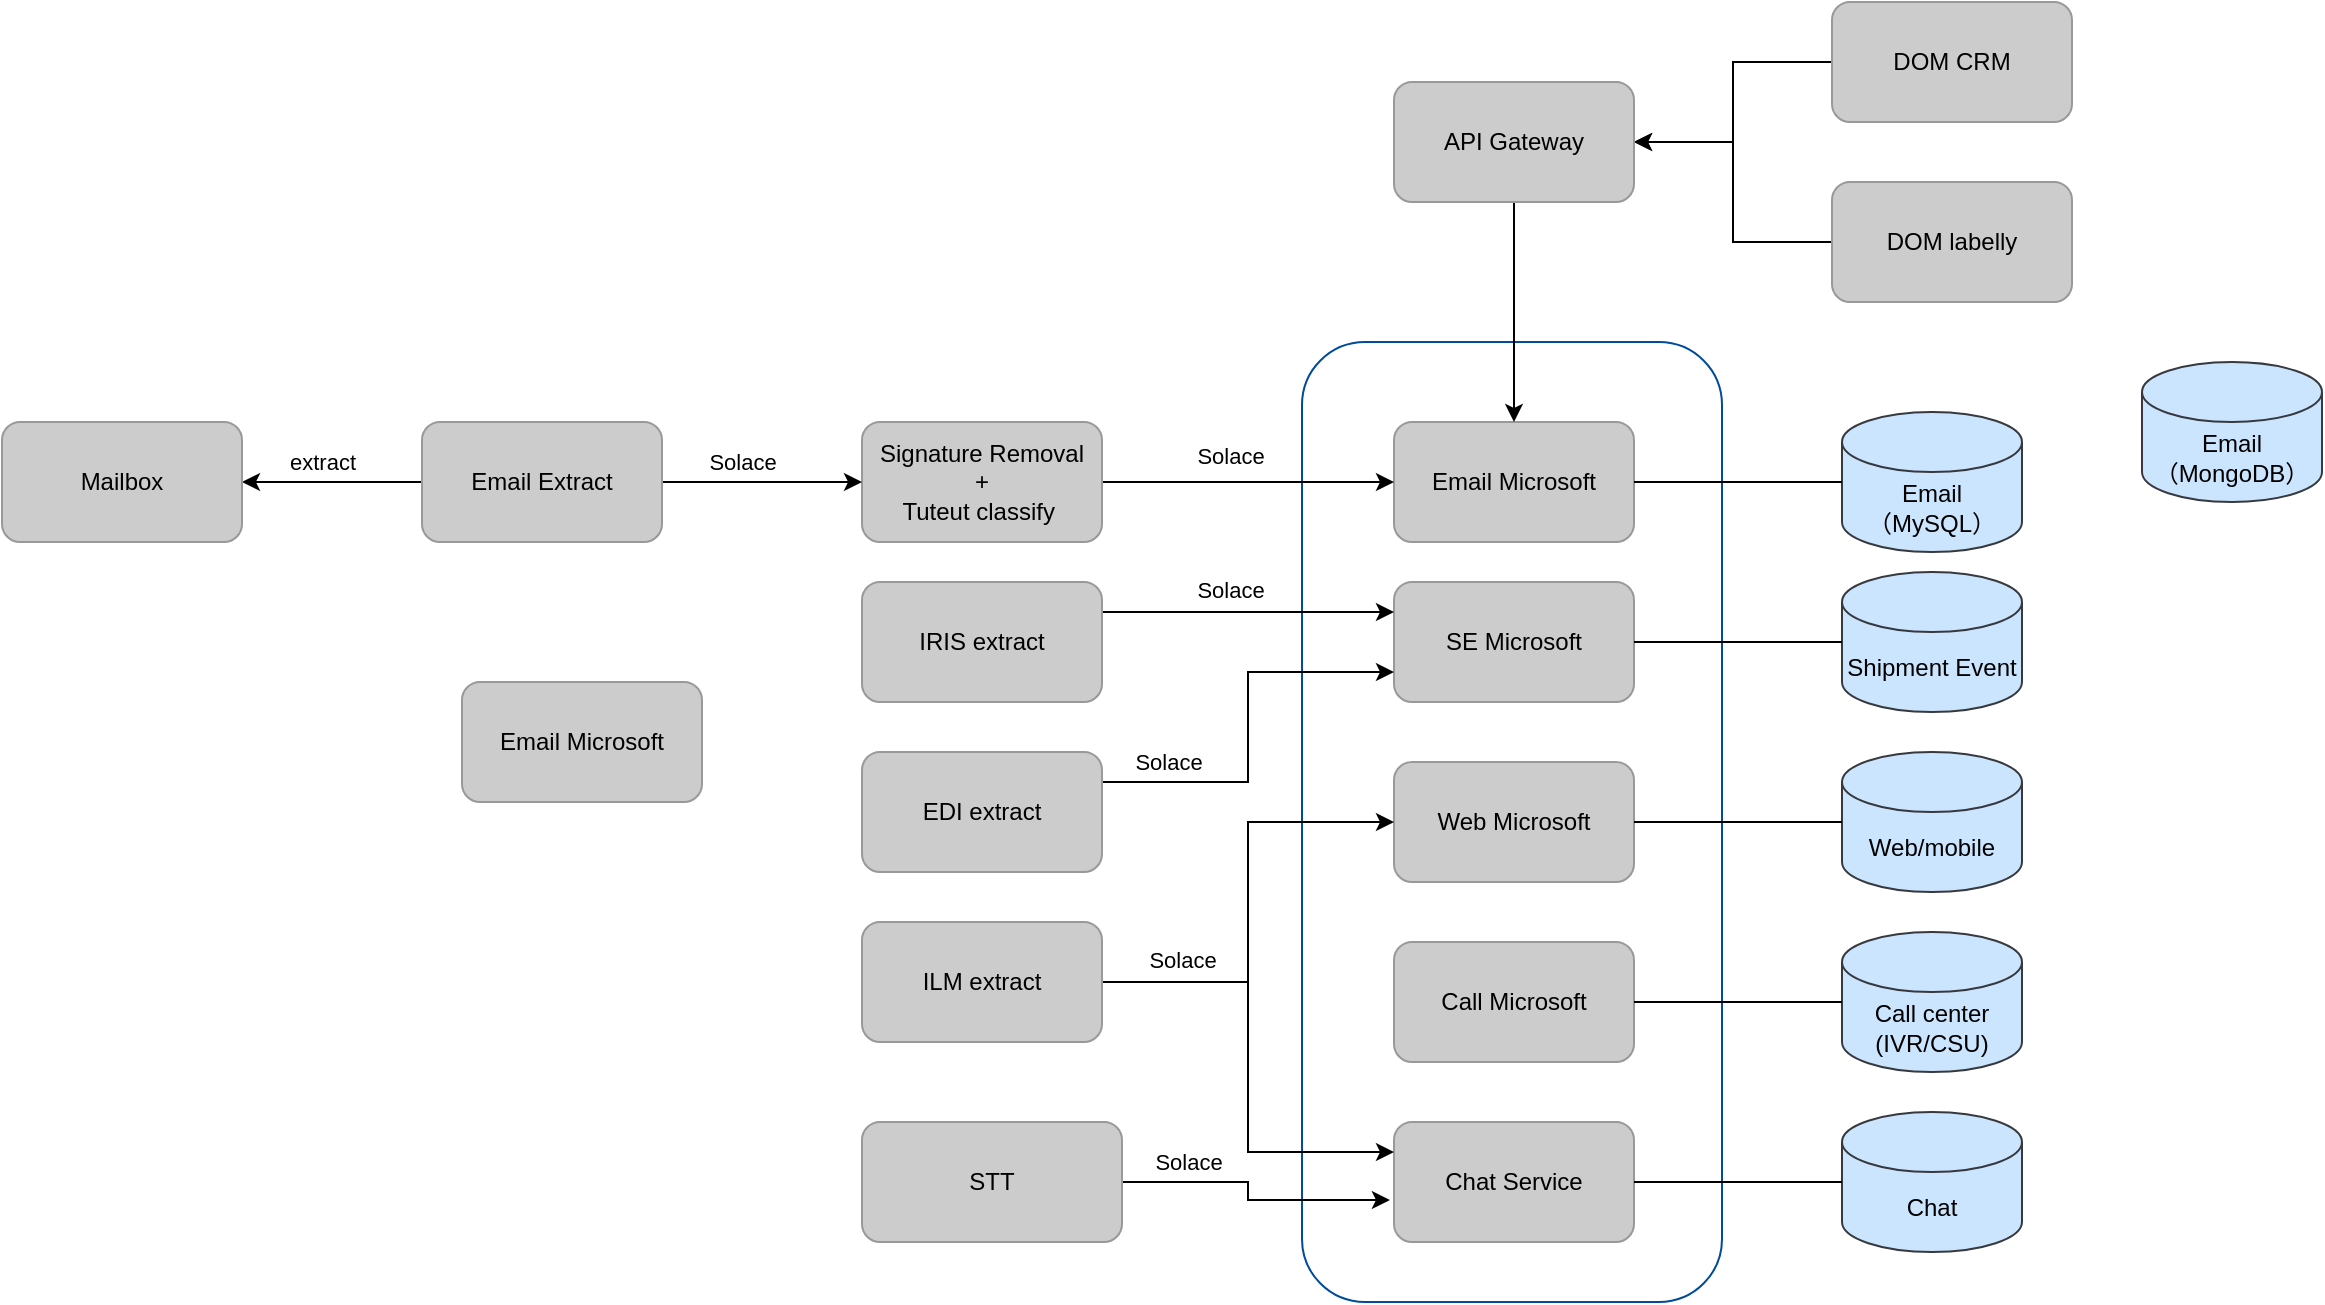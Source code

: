 <mxfile version="14.4.8" type="github">
  <diagram id="49KzD0q_o52CGu3O8EtS" name="Page-1">
    <mxGraphModel dx="2249" dy="1931" grid="1" gridSize="10" guides="1" tooltips="1" connect="1" arrows="1" fold="1" page="1" pageScale="1" pageWidth="827" pageHeight="1169" math="0" shadow="0">
      <root>
        <mxCell id="0" />
        <mxCell id="1" parent="0" />
        <mxCell id="RPP7evLBG8meGlh0PdTi-4" value="" style="rounded=1;whiteSpace=wrap;html=1;fillColor=none;strokeColor=#004C99;" vertex="1" parent="1">
          <mxGeometry x="450" y="130" width="210" height="480" as="geometry" />
        </mxCell>
        <mxCell id="RPP7evLBG8meGlh0PdTi-5" value="Email Microsoft" style="rounded=1;whiteSpace=wrap;html=1;strokeColor=#999999;fillColor=#CCCCCC;" vertex="1" parent="1">
          <mxGeometry x="496" y="170" width="120" height="60" as="geometry" />
        </mxCell>
        <mxCell id="RPP7evLBG8meGlh0PdTi-6" value="SE Microsoft" style="rounded=1;whiteSpace=wrap;html=1;strokeColor=#999999;fillColor=#CCCCCC;" vertex="1" parent="1">
          <mxGeometry x="496" y="250" width="120" height="60" as="geometry" />
        </mxCell>
        <mxCell id="RPP7evLBG8meGlh0PdTi-7" value="Web Microsoft" style="rounded=1;whiteSpace=wrap;html=1;strokeColor=#999999;fillColor=#CCCCCC;" vertex="1" parent="1">
          <mxGeometry x="496" y="340" width="120" height="60" as="geometry" />
        </mxCell>
        <mxCell id="RPP7evLBG8meGlh0PdTi-8" value="Call Microsoft" style="rounded=1;whiteSpace=wrap;html=1;strokeColor=#999999;fillColor=#CCCCCC;" vertex="1" parent="1">
          <mxGeometry x="496" y="430" width="120" height="60" as="geometry" />
        </mxCell>
        <mxCell id="RPP7evLBG8meGlh0PdTi-9" value="Chat Service" style="rounded=1;whiteSpace=wrap;html=1;strokeColor=#999999;fillColor=#CCCCCC;" vertex="1" parent="1">
          <mxGeometry x="496" y="520" width="120" height="60" as="geometry" />
        </mxCell>
        <mxCell id="RPP7evLBG8meGlh0PdTi-10" value="Call center &lt;br&gt;(IVR/CSU)" style="shape=cylinder3;whiteSpace=wrap;html=1;boundedLbl=1;backgroundOutline=1;size=15;strokeColor=#36393d;fillColor=#cce5ff;" vertex="1" parent="1">
          <mxGeometry x="720" y="425" width="90" height="70" as="geometry" />
        </mxCell>
        <mxCell id="RPP7evLBG8meGlh0PdTi-12" value="Web/mobile" style="shape=cylinder3;whiteSpace=wrap;html=1;boundedLbl=1;backgroundOutline=1;size=15;strokeColor=#36393d;fillColor=#cce5ff;" vertex="1" parent="1">
          <mxGeometry x="720" y="335" width="90" height="70" as="geometry" />
        </mxCell>
        <mxCell id="RPP7evLBG8meGlh0PdTi-13" value="Email&lt;br&gt;（MySQL）" style="shape=cylinder3;whiteSpace=wrap;html=1;boundedLbl=1;backgroundOutline=1;size=15;strokeColor=#36393d;fillColor=#cce5ff;" vertex="1" parent="1">
          <mxGeometry x="720" y="165" width="90" height="70" as="geometry" />
        </mxCell>
        <mxCell id="RPP7evLBG8meGlh0PdTi-14" value="Shipment Event" style="shape=cylinder3;whiteSpace=wrap;html=1;boundedLbl=1;backgroundOutline=1;size=15;strokeColor=#36393d;fillColor=#cce5ff;" vertex="1" parent="1">
          <mxGeometry x="720" y="245" width="90" height="70" as="geometry" />
        </mxCell>
        <mxCell id="RPP7evLBG8meGlh0PdTi-15" value="Email&lt;br&gt;（MongoDB）" style="shape=cylinder3;whiteSpace=wrap;html=1;boundedLbl=1;backgroundOutline=1;size=15;strokeColor=#36393d;fillColor=#cce5ff;" vertex="1" parent="1">
          <mxGeometry x="870" y="140" width="90" height="70" as="geometry" />
        </mxCell>
        <mxCell id="RPP7evLBG8meGlh0PdTi-16" value="Chat" style="shape=cylinder3;whiteSpace=wrap;html=1;boundedLbl=1;backgroundOutline=1;size=15;strokeColor=#36393d;fillColor=#cce5ff;" vertex="1" parent="1">
          <mxGeometry x="720" y="515" width="90" height="70" as="geometry" />
        </mxCell>
        <mxCell id="RPP7evLBG8meGlh0PdTi-24" style="edgeStyle=orthogonalEdgeStyle;rounded=0;orthogonalLoop=1;jettySize=auto;html=1;entryX=0;entryY=0.5;entryDx=0;entryDy=0;" edge="1" parent="1" source="RPP7evLBG8meGlh0PdTi-17" target="RPP7evLBG8meGlh0PdTi-5">
          <mxGeometry relative="1" as="geometry" />
        </mxCell>
        <mxCell id="RPP7evLBG8meGlh0PdTi-25" value="Solace" style="edgeLabel;html=1;align=center;verticalAlign=middle;resizable=0;points=[];" vertex="1" connectable="0" parent="RPP7evLBG8meGlh0PdTi-24">
          <mxGeometry x="-0.137" y="-1" relative="1" as="geometry">
            <mxPoint x="1" y="-14" as="offset" />
          </mxGeometry>
        </mxCell>
        <mxCell id="RPP7evLBG8meGlh0PdTi-17" value="Signature Removal&lt;br&gt;+&lt;br&gt;Tuteut classify&amp;nbsp;" style="rounded=1;whiteSpace=wrap;html=1;strokeColor=#999999;fillColor=#CCCCCC;" vertex="1" parent="1">
          <mxGeometry x="230" y="170" width="120" height="60" as="geometry" />
        </mxCell>
        <mxCell id="RPP7evLBG8meGlh0PdTi-39" style="edgeStyle=orthogonalEdgeStyle;rounded=0;orthogonalLoop=1;jettySize=auto;html=1;entryX=0;entryY=0.5;entryDx=0;entryDy=0;" edge="1" parent="1" source="RPP7evLBG8meGlh0PdTi-18" target="RPP7evLBG8meGlh0PdTi-17">
          <mxGeometry relative="1" as="geometry" />
        </mxCell>
        <mxCell id="RPP7evLBG8meGlh0PdTi-42" value="Solace" style="edgeLabel;html=1;align=center;verticalAlign=middle;resizable=0;points=[];" vertex="1" connectable="0" parent="RPP7evLBG8meGlh0PdTi-39">
          <mxGeometry x="-0.2" y="-2" relative="1" as="geometry">
            <mxPoint y="-12" as="offset" />
          </mxGeometry>
        </mxCell>
        <mxCell id="RPP7evLBG8meGlh0PdTi-40" style="edgeStyle=orthogonalEdgeStyle;rounded=0;orthogonalLoop=1;jettySize=auto;html=1;entryX=1;entryY=0.5;entryDx=0;entryDy=0;" edge="1" parent="1" source="RPP7evLBG8meGlh0PdTi-18" target="RPP7evLBG8meGlh0PdTi-19">
          <mxGeometry relative="1" as="geometry" />
        </mxCell>
        <mxCell id="RPP7evLBG8meGlh0PdTi-41" value="extract" style="edgeLabel;html=1;align=center;verticalAlign=middle;resizable=0;points=[];" vertex="1" connectable="0" parent="RPP7evLBG8meGlh0PdTi-40">
          <mxGeometry x="0.244" y="-3" relative="1" as="geometry">
            <mxPoint x="6" y="-7" as="offset" />
          </mxGeometry>
        </mxCell>
        <mxCell id="RPP7evLBG8meGlh0PdTi-18" value="Email Extract" style="rounded=1;whiteSpace=wrap;html=1;strokeColor=#999999;fillColor=#CCCCCC;" vertex="1" parent="1">
          <mxGeometry x="10" y="170" width="120" height="60" as="geometry" />
        </mxCell>
        <mxCell id="RPP7evLBG8meGlh0PdTi-19" value="Mailbox" style="rounded=1;whiteSpace=wrap;html=1;strokeColor=#999999;fillColor=#CCCCCC;" vertex="1" parent="1">
          <mxGeometry x="-200" y="170" width="120" height="60" as="geometry" />
        </mxCell>
        <mxCell id="RPP7evLBG8meGlh0PdTi-26" style="edgeStyle=orthogonalEdgeStyle;rounded=0;orthogonalLoop=1;jettySize=auto;html=1;entryX=0;entryY=0.25;entryDx=0;entryDy=0;" edge="1" parent="1" source="RPP7evLBG8meGlh0PdTi-20" target="RPP7evLBG8meGlh0PdTi-6">
          <mxGeometry relative="1" as="geometry">
            <Array as="points">
              <mxPoint x="390" y="265" />
              <mxPoint x="390" y="265" />
            </Array>
          </mxGeometry>
        </mxCell>
        <mxCell id="RPP7evLBG8meGlh0PdTi-43" value="Solace" style="edgeLabel;html=1;align=center;verticalAlign=middle;resizable=0;points=[];" vertex="1" connectable="0" parent="RPP7evLBG8meGlh0PdTi-26">
          <mxGeometry x="-0.151" y="-1" relative="1" as="geometry">
            <mxPoint x="2" y="-12" as="offset" />
          </mxGeometry>
        </mxCell>
        <mxCell id="RPP7evLBG8meGlh0PdTi-20" value="IRIS extract" style="rounded=1;whiteSpace=wrap;html=1;strokeColor=#999999;fillColor=#CCCCCC;" vertex="1" parent="1">
          <mxGeometry x="230" y="250" width="120" height="60" as="geometry" />
        </mxCell>
        <mxCell id="RPP7evLBG8meGlh0PdTi-27" style="edgeStyle=orthogonalEdgeStyle;rounded=0;orthogonalLoop=1;jettySize=auto;html=1;entryX=0;entryY=0.75;entryDx=0;entryDy=0;" edge="1" parent="1" source="RPP7evLBG8meGlh0PdTi-21" target="RPP7evLBG8meGlh0PdTi-6">
          <mxGeometry relative="1" as="geometry">
            <Array as="points">
              <mxPoint x="423" y="350" />
              <mxPoint x="423" y="295" />
            </Array>
          </mxGeometry>
        </mxCell>
        <mxCell id="RPP7evLBG8meGlh0PdTi-44" value="Solace" style="edgeLabel;html=1;align=center;verticalAlign=middle;resizable=0;points=[];" vertex="1" connectable="0" parent="RPP7evLBG8meGlh0PdTi-27">
          <mxGeometry x="-0.811" y="-2" relative="1" as="geometry">
            <mxPoint x="14" y="-12" as="offset" />
          </mxGeometry>
        </mxCell>
        <mxCell id="RPP7evLBG8meGlh0PdTi-21" value="EDI extract" style="rounded=1;whiteSpace=wrap;html=1;strokeColor=#999999;fillColor=#CCCCCC;" vertex="1" parent="1">
          <mxGeometry x="230" y="335" width="120" height="60" as="geometry" />
        </mxCell>
        <mxCell id="RPP7evLBG8meGlh0PdTi-29" style="edgeStyle=orthogonalEdgeStyle;rounded=0;orthogonalLoop=1;jettySize=auto;html=1;entryX=0;entryY=0.5;entryDx=0;entryDy=0;" edge="1" parent="1" source="RPP7evLBG8meGlh0PdTi-22" target="RPP7evLBG8meGlh0PdTi-7">
          <mxGeometry relative="1" as="geometry" />
        </mxCell>
        <mxCell id="RPP7evLBG8meGlh0PdTi-30" style="edgeStyle=orthogonalEdgeStyle;rounded=0;orthogonalLoop=1;jettySize=auto;html=1;entryX=0;entryY=0.25;entryDx=0;entryDy=0;" edge="1" parent="1" source="RPP7evLBG8meGlh0PdTi-22" target="RPP7evLBG8meGlh0PdTi-9">
          <mxGeometry relative="1" as="geometry" />
        </mxCell>
        <mxCell id="RPP7evLBG8meGlh0PdTi-45" value="Solace" style="edgeLabel;html=1;align=center;verticalAlign=middle;resizable=0;points=[];" vertex="1" connectable="0" parent="RPP7evLBG8meGlh0PdTi-30">
          <mxGeometry x="-0.593" y="1" relative="1" as="geometry">
            <mxPoint x="-7" y="-10" as="offset" />
          </mxGeometry>
        </mxCell>
        <mxCell id="RPP7evLBG8meGlh0PdTi-22" value="ILM extract" style="rounded=1;whiteSpace=wrap;html=1;strokeColor=#999999;fillColor=#CCCCCC;" vertex="1" parent="1">
          <mxGeometry x="230" y="420" width="120" height="60" as="geometry" />
        </mxCell>
        <mxCell id="RPP7evLBG8meGlh0PdTi-23" value="Email Microsoft" style="rounded=1;whiteSpace=wrap;html=1;strokeColor=#999999;fillColor=#CCCCCC;" vertex="1" parent="1">
          <mxGeometry x="30" y="300" width="120" height="60" as="geometry" />
        </mxCell>
        <mxCell id="RPP7evLBG8meGlh0PdTi-32" style="edgeStyle=orthogonalEdgeStyle;rounded=0;orthogonalLoop=1;jettySize=auto;html=1;entryX=-0.017;entryY=0.65;entryDx=0;entryDy=0;entryPerimeter=0;exitX=1;exitY=0.5;exitDx=0;exitDy=0;" edge="1" parent="1" source="RPP7evLBG8meGlh0PdTi-28" target="RPP7evLBG8meGlh0PdTi-9">
          <mxGeometry relative="1" as="geometry">
            <Array as="points">
              <mxPoint x="350" y="550" />
              <mxPoint x="423" y="550" />
              <mxPoint x="423" y="559" />
            </Array>
          </mxGeometry>
        </mxCell>
        <mxCell id="RPP7evLBG8meGlh0PdTi-46" value="Solace" style="edgeLabel;html=1;align=center;verticalAlign=middle;resizable=0;points=[];" vertex="1" connectable="0" parent="RPP7evLBG8meGlh0PdTi-32">
          <mxGeometry x="-0.202" y="-1" relative="1" as="geometry">
            <mxPoint x="-12" y="-11" as="offset" />
          </mxGeometry>
        </mxCell>
        <mxCell id="RPP7evLBG8meGlh0PdTi-28" value="STT" style="rounded=1;whiteSpace=wrap;html=1;strokeColor=#999999;fillColor=#CCCCCC;" vertex="1" parent="1">
          <mxGeometry x="230" y="520" width="130" height="60" as="geometry" />
        </mxCell>
        <mxCell id="RPP7evLBG8meGlh0PdTi-37" style="edgeStyle=orthogonalEdgeStyle;rounded=0;orthogonalLoop=1;jettySize=auto;html=1;entryX=1;entryY=0.5;entryDx=0;entryDy=0;" edge="1" parent="1" source="RPP7evLBG8meGlh0PdTi-33" target="RPP7evLBG8meGlh0PdTi-35">
          <mxGeometry relative="1" as="geometry" />
        </mxCell>
        <mxCell id="RPP7evLBG8meGlh0PdTi-33" value="DOM CRM" style="rounded=1;whiteSpace=wrap;html=1;strokeColor=#999999;fillColor=#CCCCCC;" vertex="1" parent="1">
          <mxGeometry x="715" y="-40" width="120" height="60" as="geometry" />
        </mxCell>
        <mxCell id="RPP7evLBG8meGlh0PdTi-38" style="edgeStyle=orthogonalEdgeStyle;rounded=0;orthogonalLoop=1;jettySize=auto;html=1;entryX=1;entryY=0.5;entryDx=0;entryDy=0;" edge="1" parent="1" source="RPP7evLBG8meGlh0PdTi-34" target="RPP7evLBG8meGlh0PdTi-35">
          <mxGeometry relative="1" as="geometry" />
        </mxCell>
        <mxCell id="RPP7evLBG8meGlh0PdTi-34" value="DOM labelly" style="rounded=1;whiteSpace=wrap;html=1;strokeColor=#999999;fillColor=#CCCCCC;" vertex="1" parent="1">
          <mxGeometry x="715" y="50" width="120" height="60" as="geometry" />
        </mxCell>
        <mxCell id="RPP7evLBG8meGlh0PdTi-36" style="edgeStyle=orthogonalEdgeStyle;rounded=0;orthogonalLoop=1;jettySize=auto;html=1;" edge="1" parent="1" source="RPP7evLBG8meGlh0PdTi-35" target="RPP7evLBG8meGlh0PdTi-5">
          <mxGeometry relative="1" as="geometry" />
        </mxCell>
        <mxCell id="RPP7evLBG8meGlh0PdTi-35" value="API Gateway" style="rounded=1;whiteSpace=wrap;html=1;strokeColor=#999999;fillColor=#CCCCCC;" vertex="1" parent="1">
          <mxGeometry x="496" width="120" height="60" as="geometry" />
        </mxCell>
        <mxCell id="RPP7evLBG8meGlh0PdTi-47" value="" style="endArrow=none;html=1;entryX=0;entryY=0.5;entryDx=0;entryDy=0;entryPerimeter=0;" edge="1" parent="1" target="RPP7evLBG8meGlh0PdTi-13">
          <mxGeometry width="50" height="50" relative="1" as="geometry">
            <mxPoint x="616" y="200" as="sourcePoint" />
            <mxPoint x="666" y="150" as="targetPoint" />
          </mxGeometry>
        </mxCell>
        <mxCell id="RPP7evLBG8meGlh0PdTi-50" value="" style="endArrow=none;html=1;entryX=0;entryY=0.5;entryDx=0;entryDy=0;entryPerimeter=0;" edge="1" parent="1" target="RPP7evLBG8meGlh0PdTi-14">
          <mxGeometry width="50" height="50" relative="1" as="geometry">
            <mxPoint x="616" y="280" as="sourcePoint" />
            <mxPoint x="666" y="230" as="targetPoint" />
          </mxGeometry>
        </mxCell>
        <mxCell id="RPP7evLBG8meGlh0PdTi-51" value="" style="endArrow=none;html=1;entryX=0;entryY=0.5;entryDx=0;entryDy=0;entryPerimeter=0;" edge="1" parent="1" target="RPP7evLBG8meGlh0PdTi-12">
          <mxGeometry width="50" height="50" relative="1" as="geometry">
            <mxPoint x="616" y="370" as="sourcePoint" />
            <mxPoint x="666" y="320" as="targetPoint" />
          </mxGeometry>
        </mxCell>
        <mxCell id="RPP7evLBG8meGlh0PdTi-52" value="" style="endArrow=none;html=1;entryX=0;entryY=0.5;entryDx=0;entryDy=0;entryPerimeter=0;" edge="1" parent="1" target="RPP7evLBG8meGlh0PdTi-10">
          <mxGeometry width="50" height="50" relative="1" as="geometry">
            <mxPoint x="616" y="460" as="sourcePoint" />
            <mxPoint x="720" y="470" as="targetPoint" />
          </mxGeometry>
        </mxCell>
        <mxCell id="RPP7evLBG8meGlh0PdTi-53" value="" style="endArrow=none;html=1;entryX=0;entryY=0.5;entryDx=0;entryDy=0;entryPerimeter=0;" edge="1" parent="1" target="RPP7evLBG8meGlh0PdTi-16">
          <mxGeometry width="50" height="50" relative="1" as="geometry">
            <mxPoint x="616" y="550" as="sourcePoint" />
            <mxPoint x="720" y="560" as="targetPoint" />
          </mxGeometry>
        </mxCell>
      </root>
    </mxGraphModel>
  </diagram>
</mxfile>

